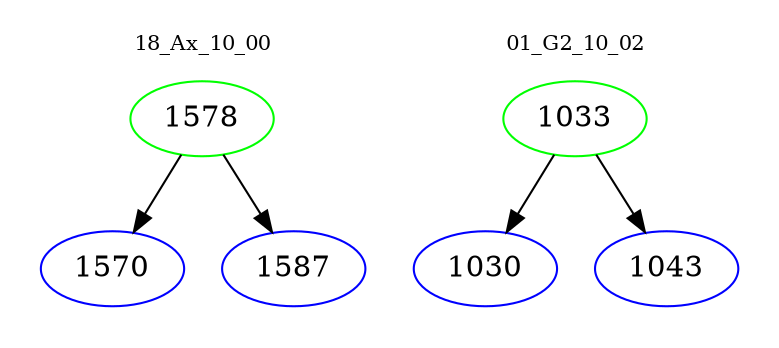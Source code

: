 digraph{
subgraph cluster_0 {
color = white
label = "18_Ax_10_00";
fontsize=10;
T0_1578 [label="1578", color="green"]
T0_1578 -> T0_1570 [color="black"]
T0_1570 [label="1570", color="blue"]
T0_1578 -> T0_1587 [color="black"]
T0_1587 [label="1587", color="blue"]
}
subgraph cluster_1 {
color = white
label = "01_G2_10_02";
fontsize=10;
T1_1033 [label="1033", color="green"]
T1_1033 -> T1_1030 [color="black"]
T1_1030 [label="1030", color="blue"]
T1_1033 -> T1_1043 [color="black"]
T1_1043 [label="1043", color="blue"]
}
}
